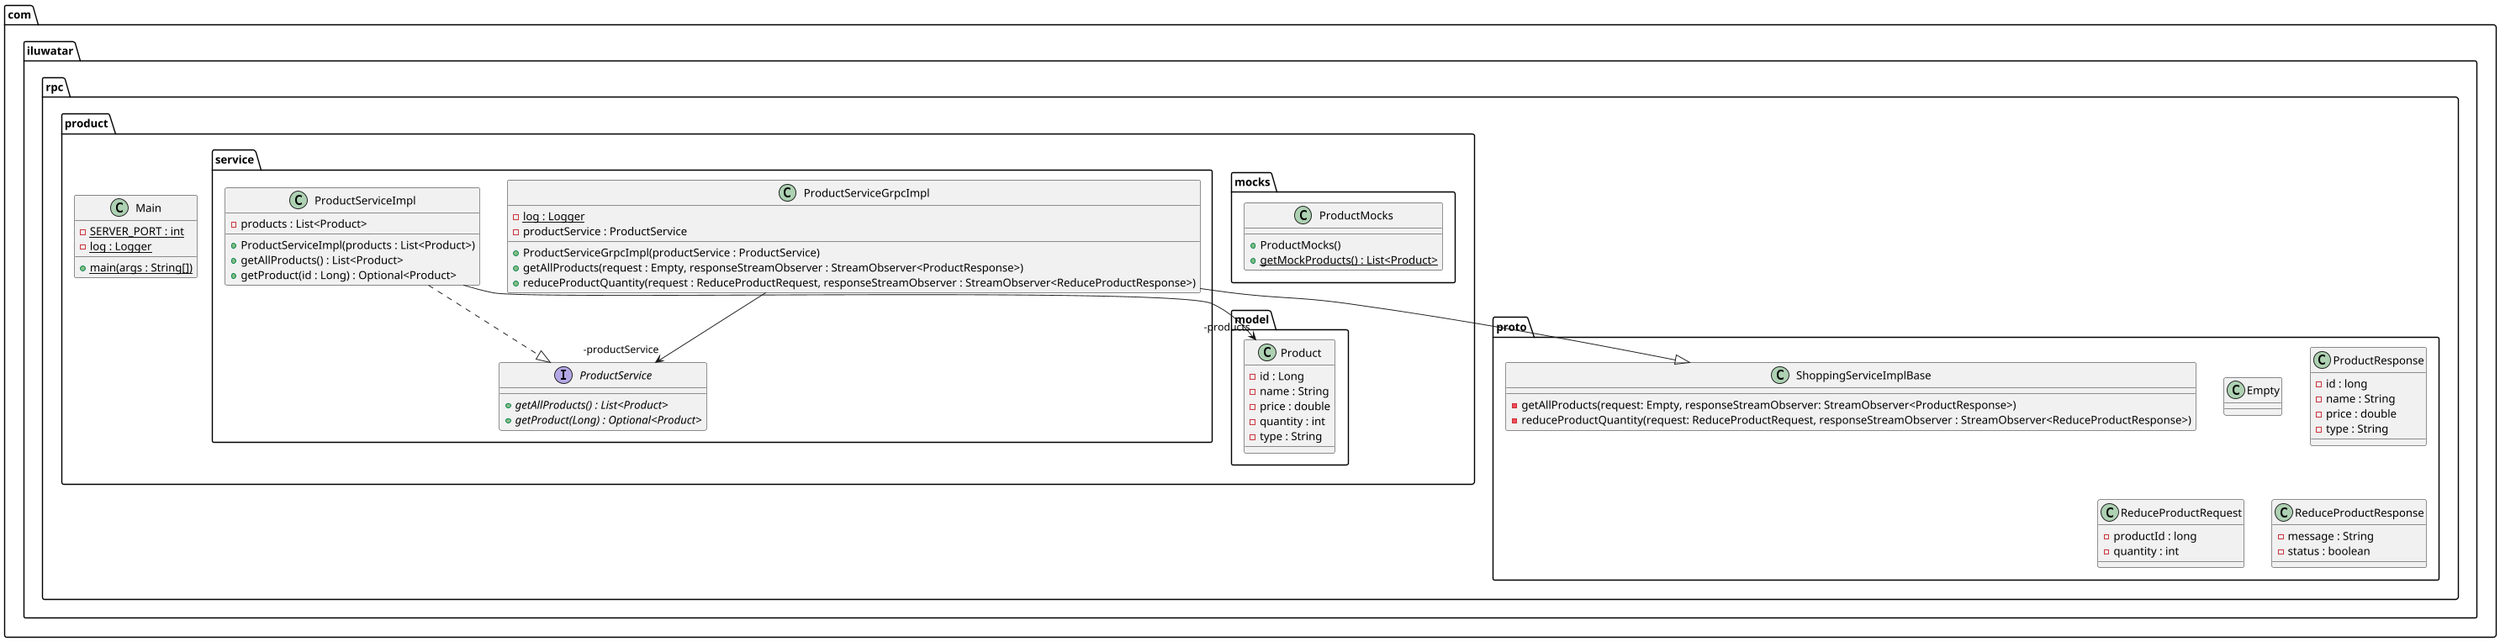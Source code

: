 @startuml
skinparam dpi 300
scale 0.3

package com.iluwatar.rpc.product {
  class Main {
    - SERVER_PORT : int {static}
    - log : Logger {static}
    + main(args : String[]) {static}
  }
}

package com.iluwatar.rpc.product.model {
  class Product {
    - id : Long
    - name : String
    - price : double
    - quantity : int
    - type : String
  }
}

package com.iluwatar.rpc.product.mocks {
  class ProductMocks {
    + ProductMocks()
    + getMockProducts() : List<Product> {static}
  }
}

package com.iluwatar.rpc.product.service {
  interface ProductService {
    + getAllProducts() : List<Product> {abstract}
    + getProduct(Long) : Optional<Product> {abstract}
  }
  class ProductServiceGrpcImpl {
    - log : Logger {static}
    - productService : ProductService
    + ProductServiceGrpcImpl(productService : ProductService)
    + getAllProducts(request : Empty, responseStreamObserver : StreamObserver<ProductResponse>)
    + reduceProductQuantity(request : ReduceProductRequest, responseStreamObserver : StreamObserver<ReduceProductResponse>)
  }
  class ProductServiceImpl {
    - products : List<Product>
    + ProductServiceImpl(products : List<Product>)
    + getAllProducts() : List<Product>
    + getProduct(id : Long) : Optional<Product>
  }
}

package com.iluwatar.rpc.proto {
  class Empty {}

  class ProductResponse {
    - id : long
    - name : String
    - price : double
    - type : String
  }

  class ReduceProductRequest {
    - productId : long
    - quantity : int
  }

  class ReduceProductResponse {
    - message : String
    - status : boolean
  }

  class ShoppingServiceImplBase {
    - getAllProducts(request: Empty, responseStreamObserver: StreamObserver<ProductResponse>)
    - reduceProductQuantity(request: ReduceProductRequest, responseStreamObserver : StreamObserver<ReduceProductResponse>)
  }
}

ProductServiceImpl -->  "-products" Product
ProductServiceGrpcImpl -->  "-productService" ProductService
ProductServiceGrpcImpl --|> ShoppingServiceImplBase
ProductServiceImpl ..|> ProductService
@enduml
